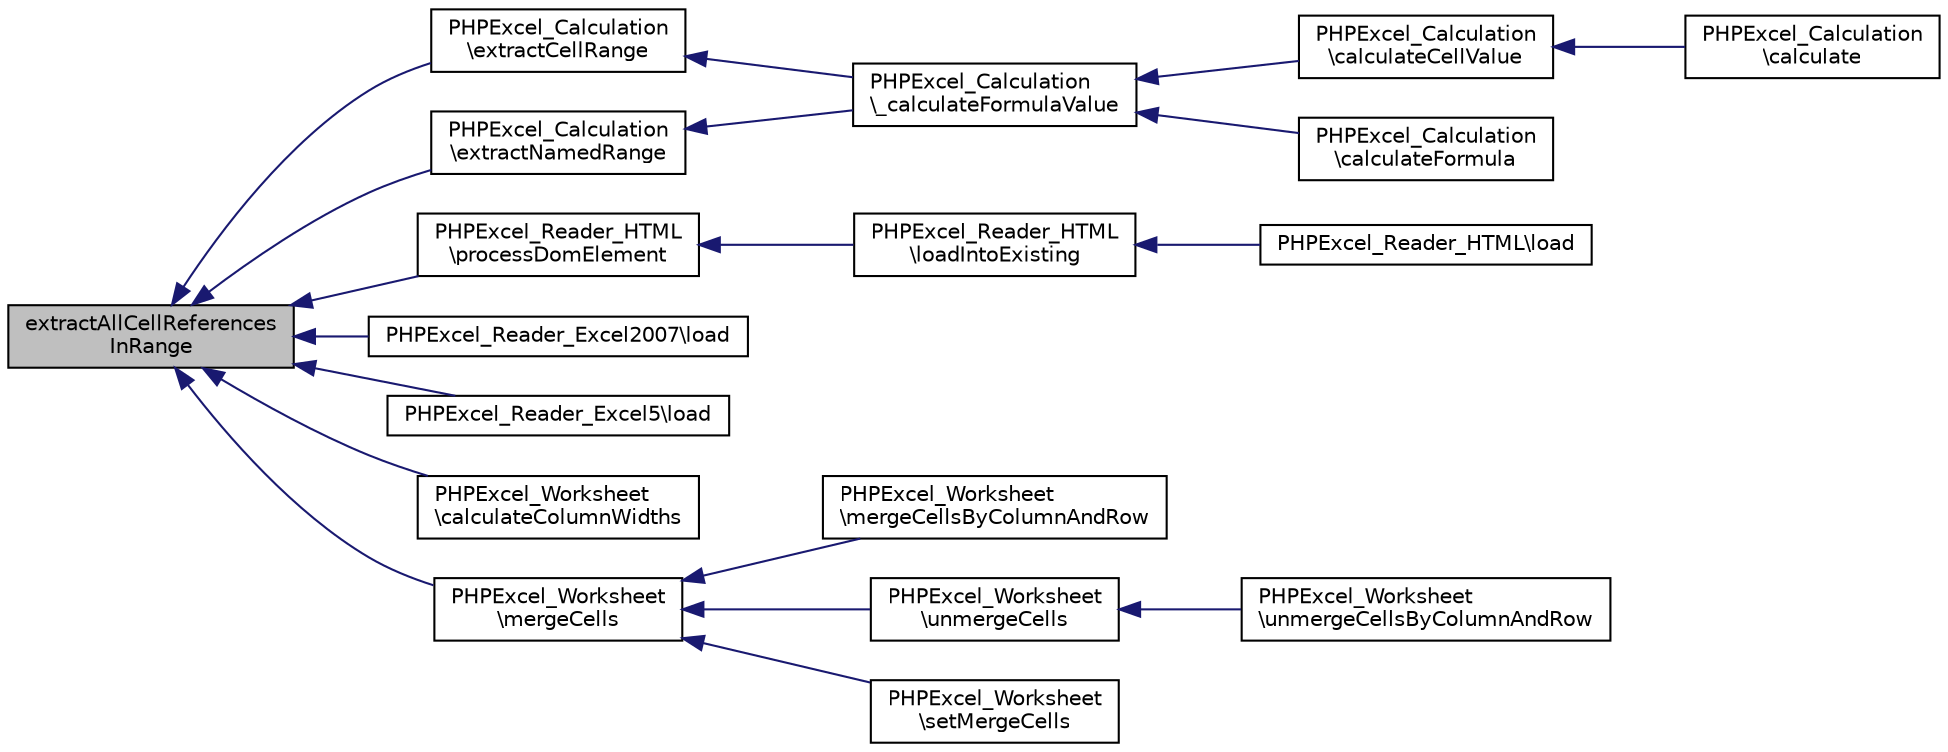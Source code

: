 digraph "extractAllCellReferencesInRange"
{
  edge [fontname="Helvetica",fontsize="10",labelfontname="Helvetica",labelfontsize="10"];
  node [fontname="Helvetica",fontsize="10",shape=record];
  rankdir="LR";
  Node143 [label="extractAllCellReferences\lInRange",height=0.2,width=0.4,color="black", fillcolor="grey75", style="filled", fontcolor="black"];
  Node143 -> Node144 [dir="back",color="midnightblue",fontsize="10",style="solid",fontname="Helvetica"];
  Node144 [label="PHPExcel_Calculation\l\\extractCellRange",height=0.2,width=0.4,color="black", fillcolor="white", style="filled",URL="$class_p_h_p_excel___calculation.html#a9d2232a783e31c75270a500346569965"];
  Node144 -> Node145 [dir="back",color="midnightblue",fontsize="10",style="solid",fontname="Helvetica"];
  Node145 [label="PHPExcel_Calculation\l\\_calculateFormulaValue",height=0.2,width=0.4,color="black", fillcolor="white", style="filled",URL="$class_p_h_p_excel___calculation.html#ad1aef41691363540e51e0a585e111eaa"];
  Node145 -> Node146 [dir="back",color="midnightblue",fontsize="10",style="solid",fontname="Helvetica"];
  Node146 [label="PHPExcel_Calculation\l\\calculateCellValue",height=0.2,width=0.4,color="black", fillcolor="white", style="filled",URL="$class_p_h_p_excel___calculation.html#a99d9fd18681a10516af2c86721a39dee"];
  Node146 -> Node147 [dir="back",color="midnightblue",fontsize="10",style="solid",fontname="Helvetica"];
  Node147 [label="PHPExcel_Calculation\l\\calculate",height=0.2,width=0.4,color="black", fillcolor="white", style="filled",URL="$class_p_h_p_excel___calculation.html#aebaa9815d4d23c1958b93dafa720b362"];
  Node145 -> Node148 [dir="back",color="midnightblue",fontsize="10",style="solid",fontname="Helvetica"];
  Node148 [label="PHPExcel_Calculation\l\\calculateFormula",height=0.2,width=0.4,color="black", fillcolor="white", style="filled",URL="$class_p_h_p_excel___calculation.html#afc1160d65c63b9bffa861c57eb77fed1"];
  Node143 -> Node149 [dir="back",color="midnightblue",fontsize="10",style="solid",fontname="Helvetica"];
  Node149 [label="PHPExcel_Calculation\l\\extractNamedRange",height=0.2,width=0.4,color="black", fillcolor="white", style="filled",URL="$class_p_h_p_excel___calculation.html#a25face12130e4c51ed2994a8124c3f24"];
  Node149 -> Node145 [dir="back",color="midnightblue",fontsize="10",style="solid",fontname="Helvetica"];
  Node143 -> Node150 [dir="back",color="midnightblue",fontsize="10",style="solid",fontname="Helvetica"];
  Node150 [label="PHPExcel_Reader_HTML\l\\processDomElement",height=0.2,width=0.4,color="black", fillcolor="white", style="filled",URL="$class_p_h_p_excel___reader___h_t_m_l.html#a43e29ca349b548fd5c3750d782caac8e"];
  Node150 -> Node151 [dir="back",color="midnightblue",fontsize="10",style="solid",fontname="Helvetica"];
  Node151 [label="PHPExcel_Reader_HTML\l\\loadIntoExisting",height=0.2,width=0.4,color="black", fillcolor="white", style="filled",URL="$class_p_h_p_excel___reader___h_t_m_l.html#af6c531fcaf9c3c83abf91d6ac048b186"];
  Node151 -> Node152 [dir="back",color="midnightblue",fontsize="10",style="solid",fontname="Helvetica"];
  Node152 [label="PHPExcel_Reader_HTML\\load",height=0.2,width=0.4,color="black", fillcolor="white", style="filled",URL="$class_p_h_p_excel___reader___h_t_m_l.html#a138b94503ca4c44b510190c29d4f16fe"];
  Node143 -> Node153 [dir="back",color="midnightblue",fontsize="10",style="solid",fontname="Helvetica"];
  Node153 [label="PHPExcel_Reader_Excel2007\\load",height=0.2,width=0.4,color="black", fillcolor="white", style="filled",URL="$class_p_h_p_excel___reader___excel2007.html#a138b94503ca4c44b510190c29d4f16fe"];
  Node143 -> Node154 [dir="back",color="midnightblue",fontsize="10",style="solid",fontname="Helvetica"];
  Node154 [label="PHPExcel_Reader_Excel5\\load",height=0.2,width=0.4,color="black", fillcolor="white", style="filled",URL="$class_p_h_p_excel___reader___excel5.html#a138b94503ca4c44b510190c29d4f16fe"];
  Node143 -> Node155 [dir="back",color="midnightblue",fontsize="10",style="solid",fontname="Helvetica"];
  Node155 [label="PHPExcel_Worksheet\l\\calculateColumnWidths",height=0.2,width=0.4,color="black", fillcolor="white", style="filled",URL="$class_p_h_p_excel___worksheet.html#a13405e40aeb58da79a313d50d177c803"];
  Node143 -> Node156 [dir="back",color="midnightblue",fontsize="10",style="solid",fontname="Helvetica"];
  Node156 [label="PHPExcel_Worksheet\l\\mergeCells",height=0.2,width=0.4,color="black", fillcolor="white", style="filled",URL="$class_p_h_p_excel___worksheet.html#a08bbfbc911e898c20131208dc4645c38"];
  Node156 -> Node157 [dir="back",color="midnightblue",fontsize="10",style="solid",fontname="Helvetica"];
  Node157 [label="PHPExcel_Worksheet\l\\mergeCellsByColumnAndRow",height=0.2,width=0.4,color="black", fillcolor="white", style="filled",URL="$class_p_h_p_excel___worksheet.html#a63e4cc2bb9f697802128fd684a34eed8"];
  Node156 -> Node158 [dir="back",color="midnightblue",fontsize="10",style="solid",fontname="Helvetica"];
  Node158 [label="PHPExcel_Worksheet\l\\unmergeCells",height=0.2,width=0.4,color="black", fillcolor="white", style="filled",URL="$class_p_h_p_excel___worksheet.html#a5f1803a22bad347a685d80f32e295870"];
  Node158 -> Node159 [dir="back",color="midnightblue",fontsize="10",style="solid",fontname="Helvetica"];
  Node159 [label="PHPExcel_Worksheet\l\\unmergeCellsByColumnAndRow",height=0.2,width=0.4,color="black", fillcolor="white", style="filled",URL="$class_p_h_p_excel___worksheet.html#a2cfb3e9c77cb57f1356b7ccf990bbc04"];
  Node156 -> Node160 [dir="back",color="midnightblue",fontsize="10",style="solid",fontname="Helvetica"];
  Node160 [label="PHPExcel_Worksheet\l\\setMergeCells",height=0.2,width=0.4,color="black", fillcolor="white", style="filled",URL="$class_p_h_p_excel___worksheet.html#a1200ac914342cbb328c96ad1f21d211a"];
}
